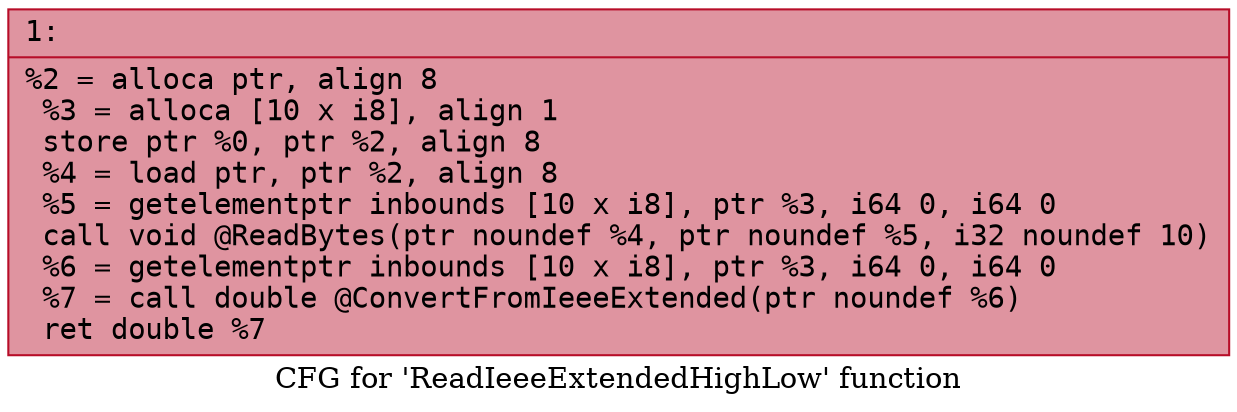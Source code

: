 digraph "CFG for 'ReadIeeeExtendedHighLow' function" {
	label="CFG for 'ReadIeeeExtendedHighLow' function";

	Node0x600003e0b480 [shape=record,color="#b70d28ff", style=filled, fillcolor="#b70d2870" fontname="Courier",label="{1:\l|  %2 = alloca ptr, align 8\l  %3 = alloca [10 x i8], align 1\l  store ptr %0, ptr %2, align 8\l  %4 = load ptr, ptr %2, align 8\l  %5 = getelementptr inbounds [10 x i8], ptr %3, i64 0, i64 0\l  call void @ReadBytes(ptr noundef %4, ptr noundef %5, i32 noundef 10)\l  %6 = getelementptr inbounds [10 x i8], ptr %3, i64 0, i64 0\l  %7 = call double @ConvertFromIeeeExtended(ptr noundef %6)\l  ret double %7\l}"];
}
